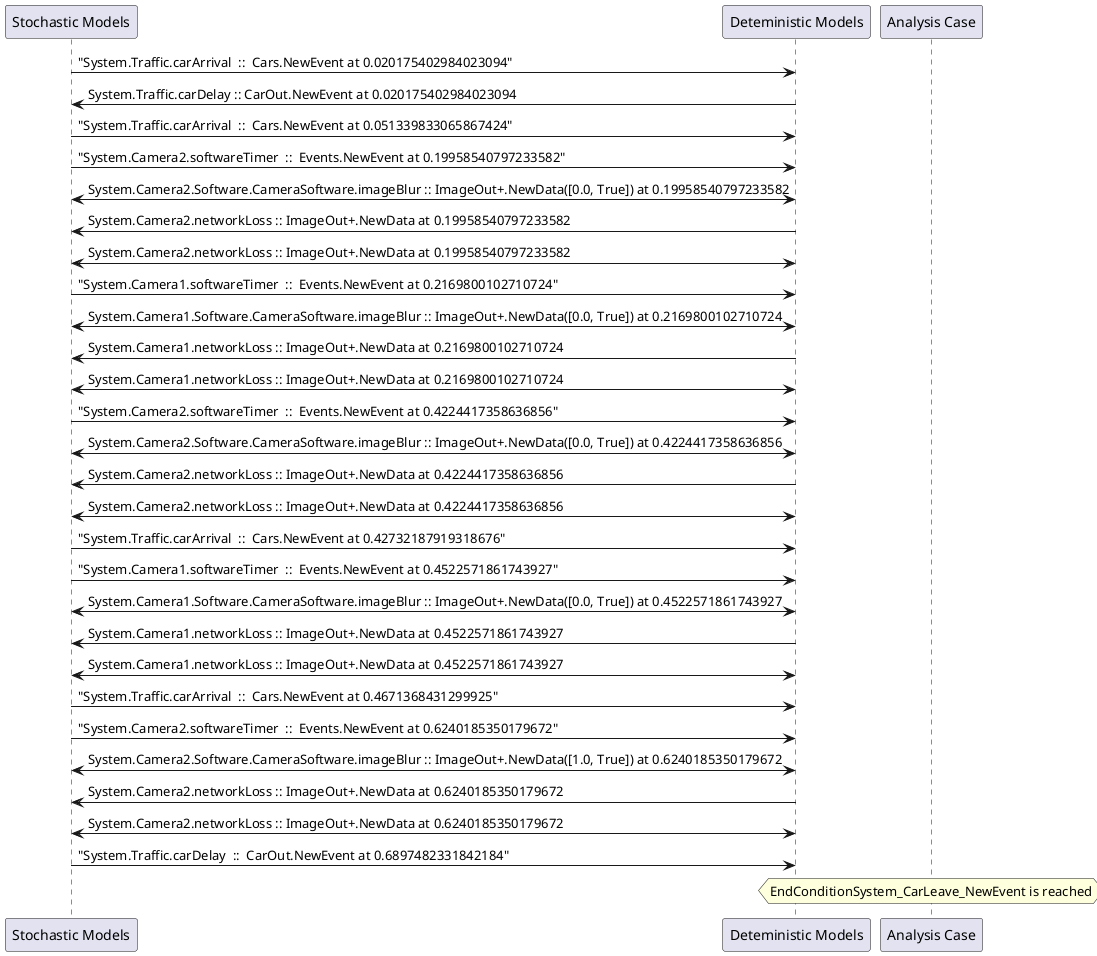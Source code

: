 
	@startuml
	participant "Stochastic Models" as stochmodel
	participant "Deteministic Models" as detmodel
	participant "Analysis Case" as analysis
	{22244_stop} stochmodel -> detmodel : "System.Traffic.carArrival  ::  Cars.NewEvent at 0.020175402984023094"
{22255_start} detmodel -> stochmodel : System.Traffic.carDelay :: CarOut.NewEvent at 0.020175402984023094
{22245_stop} stochmodel -> detmodel : "System.Traffic.carArrival  ::  Cars.NewEvent at 0.051339833065867424"
{22228_stop} stochmodel -> detmodel : "System.Camera2.softwareTimer  ::  Events.NewEvent at 0.19958540797233582"
detmodel <-> stochmodel : System.Camera2.Software.CameraSoftware.imageBlur :: ImageOut+.NewData([0.0, True]) at 0.19958540797233582
detmodel -> stochmodel : System.Camera2.networkLoss :: ImageOut+.NewData at 0.19958540797233582
detmodel <-> stochmodel : System.Camera2.networkLoss :: ImageOut+.NewData at 0.19958540797233582
{22214_stop} stochmodel -> detmodel : "System.Camera1.softwareTimer  ::  Events.NewEvent at 0.2169800102710724"
detmodel <-> stochmodel : System.Camera1.Software.CameraSoftware.imageBlur :: ImageOut+.NewData([0.0, True]) at 0.2169800102710724
detmodel -> stochmodel : System.Camera1.networkLoss :: ImageOut+.NewData at 0.2169800102710724
detmodel <-> stochmodel : System.Camera1.networkLoss :: ImageOut+.NewData at 0.2169800102710724
{22229_stop} stochmodel -> detmodel : "System.Camera2.softwareTimer  ::  Events.NewEvent at 0.4224417358636856"
detmodel <-> stochmodel : System.Camera2.Software.CameraSoftware.imageBlur :: ImageOut+.NewData([0.0, True]) at 0.4224417358636856
detmodel -> stochmodel : System.Camera2.networkLoss :: ImageOut+.NewData at 0.4224417358636856
detmodel <-> stochmodel : System.Camera2.networkLoss :: ImageOut+.NewData at 0.4224417358636856
{22246_stop} stochmodel -> detmodel : "System.Traffic.carArrival  ::  Cars.NewEvent at 0.42732187919318676"
{22215_stop} stochmodel -> detmodel : "System.Camera1.softwareTimer  ::  Events.NewEvent at 0.4522571861743927"
detmodel <-> stochmodel : System.Camera1.Software.CameraSoftware.imageBlur :: ImageOut+.NewData([0.0, True]) at 0.4522571861743927
detmodel -> stochmodel : System.Camera1.networkLoss :: ImageOut+.NewData at 0.4522571861743927
detmodel <-> stochmodel : System.Camera1.networkLoss :: ImageOut+.NewData at 0.4522571861743927
{22247_stop} stochmodel -> detmodel : "System.Traffic.carArrival  ::  Cars.NewEvent at 0.4671368431299925"
{22230_stop} stochmodel -> detmodel : "System.Camera2.softwareTimer  ::  Events.NewEvent at 0.6240185350179672"
detmodel <-> stochmodel : System.Camera2.Software.CameraSoftware.imageBlur :: ImageOut+.NewData([1.0, True]) at 0.6240185350179672
detmodel -> stochmodel : System.Camera2.networkLoss :: ImageOut+.NewData at 0.6240185350179672
detmodel <-> stochmodel : System.Camera2.networkLoss :: ImageOut+.NewData at 0.6240185350179672
{22255_stop} stochmodel -> detmodel : "System.Traffic.carDelay  ::  CarOut.NewEvent at 0.6897482331842184"
{22255_start} <-> {22255_stop} : delay
hnote over analysis 
EndConditionSystem_CarLeave_NewEvent is reached
endnote
@enduml